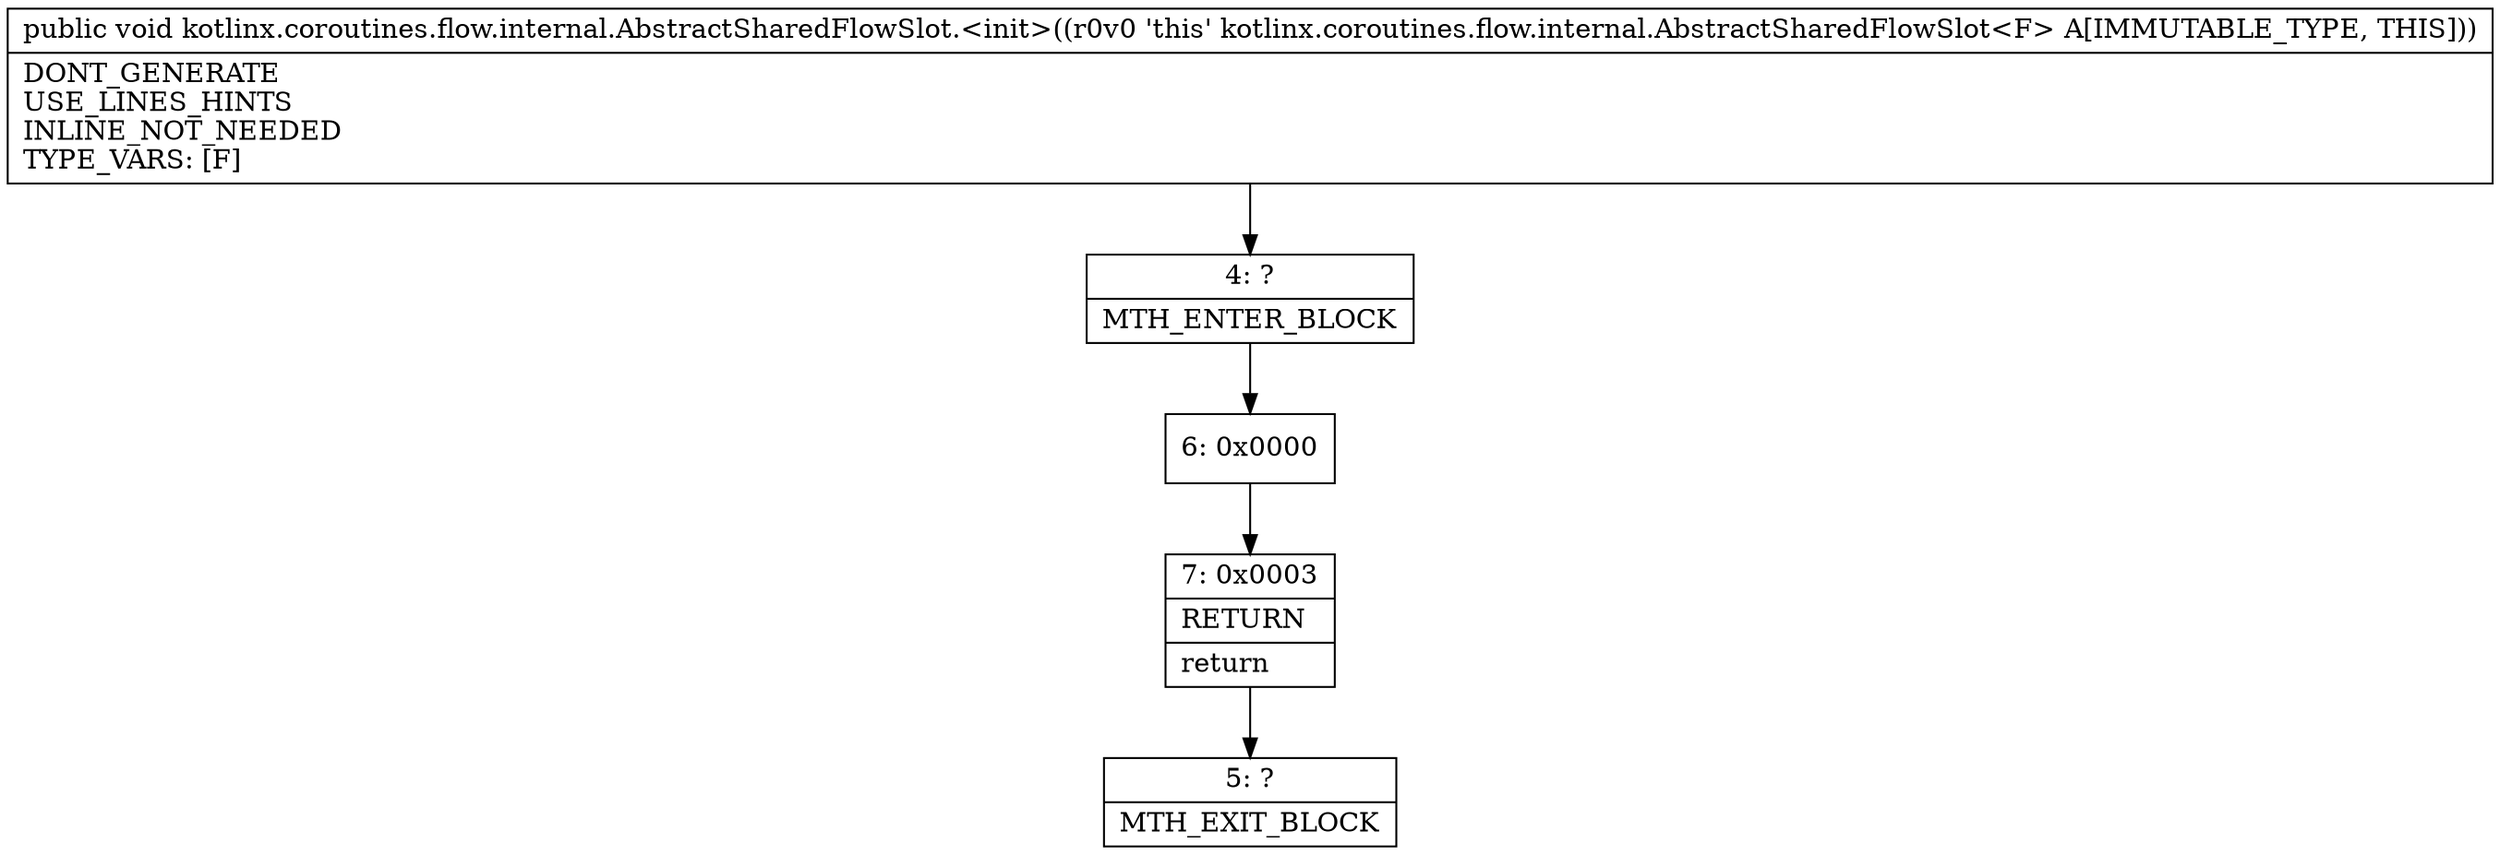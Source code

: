digraph "CFG forkotlinx.coroutines.flow.internal.AbstractSharedFlowSlot.\<init\>()V" {
Node_4 [shape=record,label="{4\:\ ?|MTH_ENTER_BLOCK\l}"];
Node_6 [shape=record,label="{6\:\ 0x0000}"];
Node_7 [shape=record,label="{7\:\ 0x0003|RETURN\l|return\l}"];
Node_5 [shape=record,label="{5\:\ ?|MTH_EXIT_BLOCK\l}"];
MethodNode[shape=record,label="{public void kotlinx.coroutines.flow.internal.AbstractSharedFlowSlot.\<init\>((r0v0 'this' kotlinx.coroutines.flow.internal.AbstractSharedFlowSlot\<F\> A[IMMUTABLE_TYPE, THIS]))  | DONT_GENERATE\lUSE_LINES_HINTS\lINLINE_NOT_NEEDED\lTYPE_VARS: [F]\l}"];
MethodNode -> Node_4;Node_4 -> Node_6;
Node_6 -> Node_7;
Node_7 -> Node_5;
}

